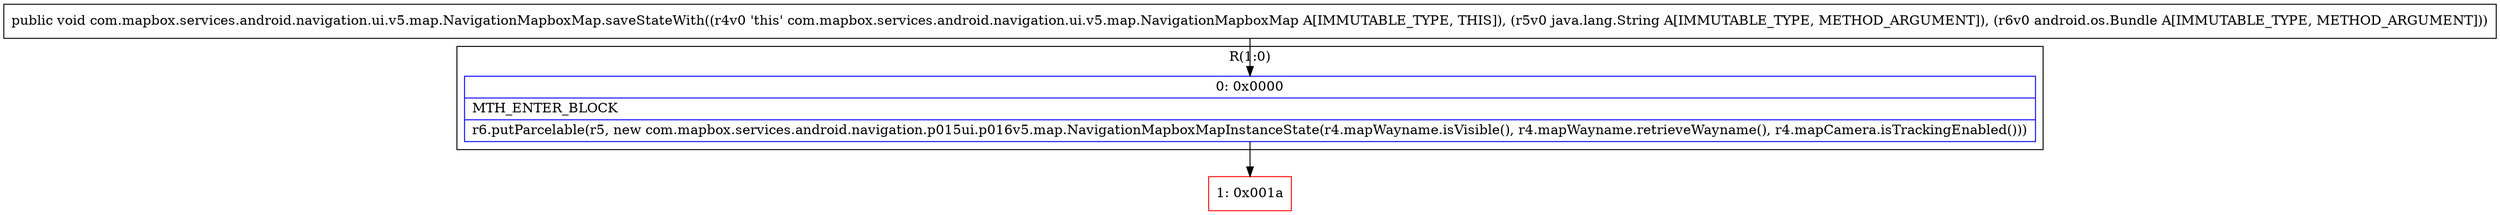 digraph "CFG forcom.mapbox.services.android.navigation.ui.v5.map.NavigationMapboxMap.saveStateWith(Ljava\/lang\/String;Landroid\/os\/Bundle;)V" {
subgraph cluster_Region_1430312442 {
label = "R(1:0)";
node [shape=record,color=blue];
Node_0 [shape=record,label="{0\:\ 0x0000|MTH_ENTER_BLOCK\l|r6.putParcelable(r5, new com.mapbox.services.android.navigation.p015ui.p016v5.map.NavigationMapboxMapInstanceState(r4.mapWayname.isVisible(), r4.mapWayname.retrieveWayname(), r4.mapCamera.isTrackingEnabled()))\l}"];
}
Node_1 [shape=record,color=red,label="{1\:\ 0x001a}"];
MethodNode[shape=record,label="{public void com.mapbox.services.android.navigation.ui.v5.map.NavigationMapboxMap.saveStateWith((r4v0 'this' com.mapbox.services.android.navigation.ui.v5.map.NavigationMapboxMap A[IMMUTABLE_TYPE, THIS]), (r5v0 java.lang.String A[IMMUTABLE_TYPE, METHOD_ARGUMENT]), (r6v0 android.os.Bundle A[IMMUTABLE_TYPE, METHOD_ARGUMENT])) }"];
MethodNode -> Node_0;
Node_0 -> Node_1;
}

